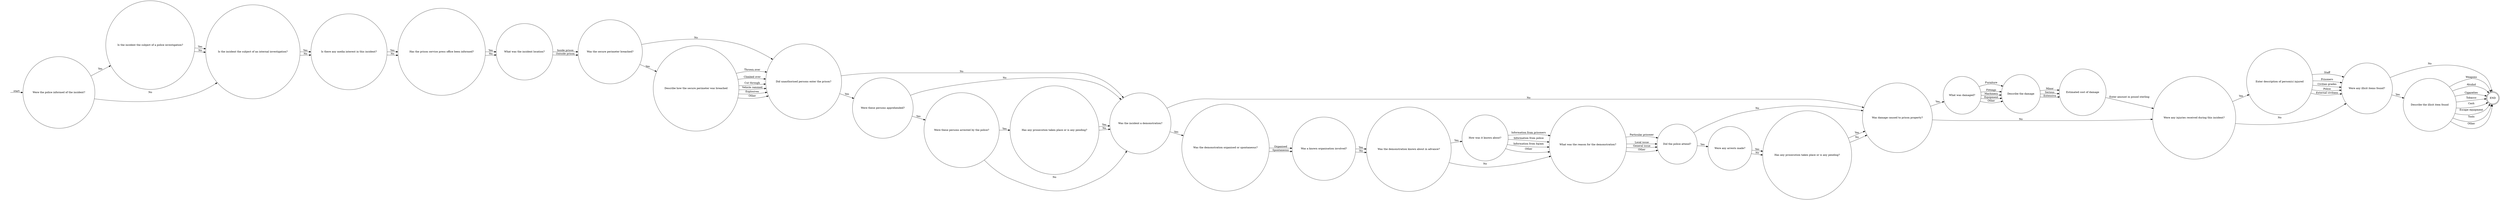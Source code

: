 digraph BREACH_OF_SECURITY {  rankdir=LR;
  node [shape = circle];
  START_NODE [label="", shape=none];
  START_NODE -> 44253 [label = "start"];
  END_NODE [label="END", shape="doublecircle"];
  44124 [label = "Was damage caused to prison property?"];
  44124 -> 44136 [label = "Yes"];
  44124 -> 44249 [label = "No"];
  44136 [label = "What was damaged?"];
  44136 -> 45016 [label = "Furniture"];
  44136 -> 45016 [label = "Fittings"];
  44136 -> 45016 [label = "Machinery"];
  44136 -> 45016 [label = "Equipment"];
  44136 -> 45016 [label = "Other"];
  44249 [label = "Were any injuries received during this incident?"];
  44249 -> 45137 [label = "Yes"];
  44249 -> 44906 [label = "No"];
  44253 [label = "Were the police informed of the incident?"];
  44253 -> 44286 [label = "Yes"];
  44253 -> 44364 [label = "No"];
  44286 [label = "Is the incident the subject of a police investigation?"];
  44286 -> 44364 [label = "Yes"];
  44286 -> 44364 [label = "No"];
  44301 [label = "Describe the illicit item found"];
  44301 -> END_NODE [label = "Weapons"];
  44301 -> END_NODE [label = "Alcohol"];
  44301 -> END_NODE [label = "Cigarettes"];
  44301 -> END_NODE [label = "Tobacco"];
  44301 -> END_NODE [label = "Cash"];
  44301 -> END_NODE [label = "Escape equipment"];
  44301 -> END_NODE [label = "Tools"];
  44301 -> END_NODE [label = "Other"];
  44333 [label = "Has any prosecution taken place or is any pending?"];
  44333 -> 44124 [label = "Yes"];
  44333 -> 44124 [label = "No"];
  44364 [label = "Is the incident the subject of an internal investigation?"];
  44364 -> 44786 [label = "Yes"];
  44364 -> 44786 [label = "No"];
  44389 [label = "Has any prosecution taken place or is any pending?"];
  44389 -> 44883 [label = "Yes"];
  44389 -> 44883 [label = "No"];
  44500 [label = "Was the demonstration known about in advance?"];
  44500 -> 44606 [label = "Yes"];
  44500 -> 44658 [label = "No"];
  44514 [label = "Did unauthorised persons enter the prison?"];
  44514 -> 44543 [label = "Yes"];
  44514 -> 44883 [label = "No"];
  44543 [label = "Were these persons apprehended?"];
  44543 -> 44855 [label = "Yes"];
  44543 -> 44883 [label = "No"];
  44561 [label = "Was a known organisation involved?"];
  44561 -> 44500 [label = "Yes"];
  44561 -> 44500 [label = "No"];
  44606 [label = "How was it known about?"];
  44606 -> 44658 [label = "Information from prisoners"];
  44606 -> 44658 [label = "Information from police"];
  44606 -> 44658 [label = "Information from hq/am"];
  44606 -> 44658 [label = "Other"];
  44616 [label = "Estimated cost of damage"];
  44616 -> 44249 [label = "Enter amount in pound sterling"];
  44658 [label = "What was the reason for the demonstration?"];
  44658 -> 44686 [label = "Particular prisoner"];
  44658 -> 44686 [label = "Local issue"];
  44658 -> 44686 [label = "General issue"];
  44658 -> 44686 [label = "Other"];
  44686 [label = "Did the police attend?"];
  44686 -> 44728 [label = "Yes"];
  44686 -> 44124 [label = "No"];
  44709 [label = "Was the demonstration organised or spontaneous?"];
  44709 -> 44561 [label = "Organised"];
  44709 -> 44561 [label = "Spontaneous"];
  44728 [label = "Were any arrests made?"];
  44728 -> 44333 [label = "Yes"];
  44728 -> 44333 [label = "No"];
  44786 [label = "Is there any media interest in this incident?"];
  44786 -> 45095 [label = "Yes"];
  44786 -> 45095 [label = "No"];
  44855 [label = "Were these persons arrested by the police?"];
  44855 -> 44389 [label = "Yes"];
  44855 -> 44883 [label = "No"];
  44864 [label = "Was the secure perimeter breached?"];
  44864 -> 44918 [label = "Yes"];
  44864 -> 44514 [label = "No"];
  44883 [label = "Was the incident a demonstration?"];
  44883 -> 44709 [label = "Yes"];
  44883 -> 44124 [label = "No"];
  44906 [label = "Were any illicit items found?"];
  44906 -> 44301 [label = "Yes"];
  44906 -> END_NODE [label = "No"];
  44918 [label = "Describe how the secure perimeter was breached"];
  44918 -> 44514 [label = "Thrown over"];
  44918 -> 44514 [label = "Climbed over"];
  44918 -> 44514 [label = "Cut through"];
  44918 -> 44514 [label = "Vehicle rammed"];
  44918 -> 44514 [label = "Explosives"];
  44918 -> 44514 [label = "Other"];
  44946 [label = "What was the incident location?"];
  44946 -> 44864 [label = "Inside prison"];
  44946 -> 44864 [label = "Outside prison"];
  45016 [label = "Describe the damage"];
  45016 -> 44616 [label = "Minor"];
  45016 -> 44616 [label = "Serious"];
  45016 -> 44616 [label = "Extensive"];
  45095 [label = "Has the prison service press office been informed?"];
  45095 -> 44946 [label = "Yes"];
  45095 -> 44946 [label = "No"];
  45137 [label = "Enter description of person(s) injured"];
  45137 -> 44906 [label = "Staff"];
  45137 -> 44906 [label = "Prisoners"];
  45137 -> 44906 [label = "Civilian grades"];
  45137 -> 44906 [label = "Police"];
  45137 -> 44906 [label = "External civilians"];
}
